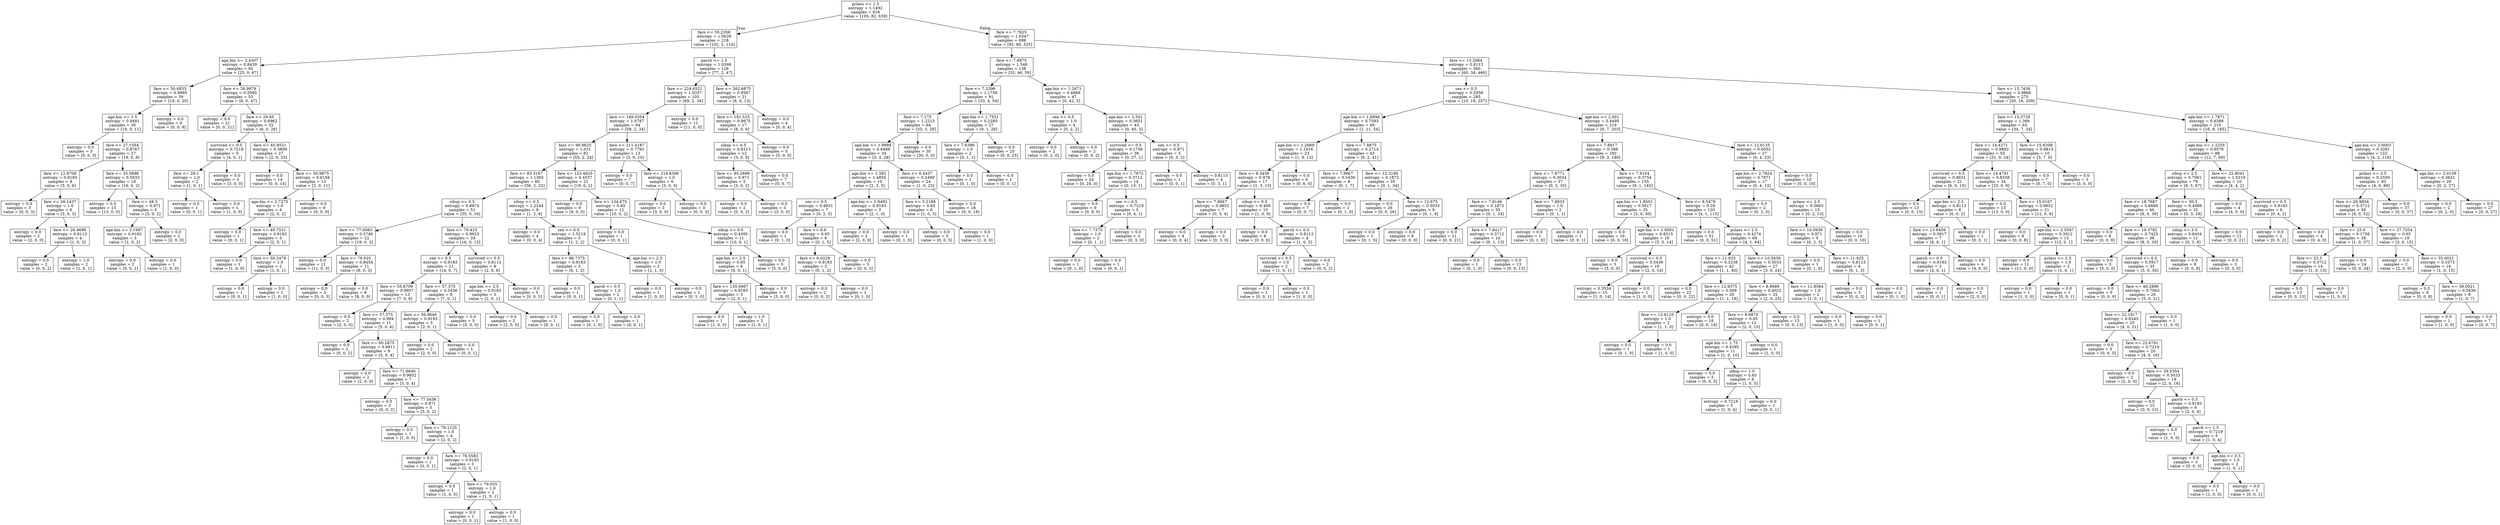 digraph Tree {
node [shape=box] ;
0 [label="pclass <= 1.5\nentropy = 1.1492\nsamples = 916\nvalue = [195, 82, 639]"] ;
1 [label="fare <= 55.2208\nentropy = 1.0639\nsamples = 218\nvalue = [102, 2, 114]"] ;
0 -> 1 [labeldistance=2.5, labelangle=45, headlabel="True"] ;
2 [label="age.bin <= 2.4307\nentropy = 0.8439\nsamples = 92\nvalue = [25, 0, 67]"] ;
1 -> 2 ;
3 [label="fare <= 50.6833\nentropy = 0.9995\nsamples = 39\nvalue = [19, 0, 20]"] ;
2 -> 3 ;
4 [label="age.bin <= 1.5\nentropy = 0.9481\nsamples = 30\nvalue = [19, 0, 11]"] ;
3 -> 4 ;
5 [label="entropy = 0.0\nsamples = 3\nvalue = [0, 0, 3]"] ;
4 -> 5 ;
6 [label="fare <= 27.1354\nentropy = 0.8767\nsamples = 27\nvalue = [19, 0, 8]"] ;
4 -> 6 ;
7 [label="fare <= 12.8708\nentropy = 0.9183\nsamples = 9\nvalue = [3, 0, 6]"] ;
6 -> 7 ;
8 [label="entropy = 0.0\nsamples = 3\nvalue = [0, 0, 3]"] ;
7 -> 8 ;
9 [label="fare <= 26.1437\nentropy = 1.0\nsamples = 6\nvalue = [3, 0, 3]"] ;
7 -> 9 ;
10 [label="entropy = 0.0\nsamples = 2\nvalue = [2, 0, 0]"] ;
9 -> 10 ;
11 [label="fare <= 26.4688\nentropy = 0.8113\nsamples = 4\nvalue = [1, 0, 3]"] ;
9 -> 11 ;
12 [label="entropy = 0.0\nsamples = 2\nvalue = [0, 0, 2]"] ;
11 -> 12 ;
13 [label="entropy = 1.0\nsamples = 2\nvalue = [1, 0, 1]"] ;
11 -> 13 ;
14 [label="fare <= 33.5896\nentropy = 0.5033\nsamples = 18\nvalue = [16, 0, 2]"] ;
6 -> 14 ;
15 [label="entropy = 0.0\nsamples = 13\nvalue = [13, 0, 0]"] ;
14 -> 15 ;
16 [label="fare <= 48.3\nentropy = 0.971\nsamples = 5\nvalue = [3, 0, 2]"] ;
14 -> 16 ;
17 [label="age.bin <= 2.1997\nentropy = 0.9183\nsamples = 3\nvalue = [1, 0, 2]"] ;
16 -> 17 ;
18 [label="entropy = 0.0\nsamples = 2\nvalue = [0, 0, 2]"] ;
17 -> 18 ;
19 [label="entropy = 0.0\nsamples = 1\nvalue = [1, 0, 0]"] ;
17 -> 19 ;
20 [label="entropy = 0.0\nsamples = 2\nvalue = [2, 0, 0]"] ;
16 -> 20 ;
21 [label="entropy = 0.0\nsamples = 9\nvalue = [0, 0, 9]"] ;
3 -> 21 ;
22 [label="fare <= 26.9979\nentropy = 0.5095\nsamples = 53\nvalue = [6, 0, 47]"] ;
2 -> 22 ;
23 [label="entropy = 0.0\nsamples = 21\nvalue = [0, 0, 21]"] ;
22 -> 23 ;
24 [label="fare <= 29.85\nentropy = 0.6962\nsamples = 32\nvalue = [6, 0, 26]"] ;
22 -> 24 ;
25 [label="survived <= 0.5\nentropy = 0.7219\nsamples = 5\nvalue = [4, 0, 1]"] ;
24 -> 25 ;
26 [label="fare <= 29.1\nentropy = 1.0\nsamples = 2\nvalue = [1, 0, 1]"] ;
25 -> 26 ;
27 [label="entropy = 0.0\nsamples = 1\nvalue = [0, 0, 1]"] ;
26 -> 27 ;
28 [label="entropy = 0.0\nsamples = 1\nvalue = [1, 0, 0]"] ;
26 -> 28 ;
29 [label="entropy = 0.0\nsamples = 3\nvalue = [3, 0, 0]"] ;
25 -> 29 ;
30 [label="fare <= 45.9521\nentropy = 0.3809\nsamples = 27\nvalue = [2, 0, 25]"] ;
24 -> 30 ;
31 [label="entropy = 0.0\nsamples = 14\nvalue = [0, 0, 14]"] ;
30 -> 31 ;
32 [label="fare <= 50.9875\nentropy = 0.6194\nsamples = 13\nvalue = [2, 0, 11]"] ;
30 -> 32 ;
33 [label="age.bin <= 2.7275\nentropy = 1.0\nsamples = 4\nvalue = [2, 0, 2]"] ;
32 -> 33 ;
34 [label="entropy = 0.0\nsamples = 1\nvalue = [0, 0, 1]"] ;
33 -> 34 ;
35 [label="fare <= 49.7521\nentropy = 0.9183\nsamples = 3\nvalue = [2, 0, 1]"] ;
33 -> 35 ;
36 [label="entropy = 0.0\nsamples = 1\nvalue = [1, 0, 0]"] ;
35 -> 36 ;
37 [label="fare <= 50.2479\nentropy = 1.0\nsamples = 2\nvalue = [1, 0, 1]"] ;
35 -> 37 ;
38 [label="entropy = 0.0\nsamples = 1\nvalue = [0, 0, 1]"] ;
37 -> 38 ;
39 [label="entropy = 0.0\nsamples = 1\nvalue = [1, 0, 0]"] ;
37 -> 39 ;
40 [label="entropy = 0.0\nsamples = 9\nvalue = [0, 0, 9]"] ;
32 -> 40 ;
41 [label="parch <= 1.5\nentropy = 1.0598\nsamples = 126\nvalue = [77, 2, 47]"] ;
1 -> 41 ;
42 [label="fare <= 224.6521\nentropy = 1.0337\nsamples = 105\nvalue = [69, 2, 34]"] ;
41 -> 42 ;
43 [label="fare <= 149.0354\nentropy = 1.0787\nsamples = 94\nvalue = [58, 2, 34]"] ;
42 -> 43 ;
44 [label="fare <= 99.9625\nentropy = 1.031\nsamples = 81\nvalue = [55, 2, 24]"] ;
43 -> 44 ;
45 [label="fare <= 83.3167\nentropy = 1.1365\nsamples = 60\nvalue = [36, 2, 22]"] ;
44 -> 45 ;
46 [label="sibsp <= 0.5\nentropy = 0.8974\nsamples = 51\nvalue = [35, 0, 16]"] ;
45 -> 46 ;
47 [label="fare <= 77.0083\nentropy = 0.5746\nsamples = 22\nvalue = [19, 0, 3]"] ;
46 -> 47 ;
48 [label="entropy = 0.0\nsamples = 11\nvalue = [11, 0, 0]"] ;
47 -> 48 ;
49 [label="fare <= 79.025\nentropy = 0.8454\nsamples = 11\nvalue = [8, 0, 3]"] ;
47 -> 49 ;
50 [label="entropy = 0.0\nsamples = 3\nvalue = [0, 0, 3]"] ;
49 -> 50 ;
51 [label="entropy = 0.0\nsamples = 8\nvalue = [8, 0, 0]"] ;
49 -> 51 ;
52 [label="fare <= 79.425\nentropy = 0.9923\nsamples = 29\nvalue = [16, 0, 13]"] ;
46 -> 52 ;
53 [label="sex <= 0.5\nentropy = 0.9183\nsamples = 21\nvalue = [14, 0, 7]"] ;
52 -> 53 ;
54 [label="fare <= 55.6709\nentropy = 0.9957\nsamples = 13\nvalue = [7, 0, 6]"] ;
53 -> 54 ;
55 [label="entropy = 0.0\nsamples = 2\nvalue = [2, 0, 0]"] ;
54 -> 55 ;
56 [label="fare <= 57.375\nentropy = 0.994\nsamples = 11\nvalue = [5, 0, 6]"] ;
54 -> 56 ;
57 [label="entropy = 0.0\nsamples = 2\nvalue = [0, 0, 2]"] ;
56 -> 57 ;
58 [label="fare <= 60.2875\nentropy = 0.9911\nsamples = 9\nvalue = [5, 0, 4]"] ;
56 -> 58 ;
59 [label="entropy = 0.0\nsamples = 2\nvalue = [2, 0, 0]"] ;
58 -> 59 ;
60 [label="fare <= 71.6646\nentropy = 0.9852\nsamples = 7\nvalue = [3, 0, 4]"] ;
58 -> 60 ;
61 [label="entropy = 0.0\nsamples = 2\nvalue = [0, 0, 2]"] ;
60 -> 61 ;
62 [label="fare <= 77.3438\nentropy = 0.971\nsamples = 5\nvalue = [3, 0, 2]"] ;
60 -> 62 ;
63 [label="entropy = 0.0\nsamples = 1\nvalue = [1, 0, 0]"] ;
62 -> 63 ;
64 [label="fare <= 78.1125\nentropy = 1.0\nsamples = 4\nvalue = [2, 0, 2]"] ;
62 -> 64 ;
65 [label="entropy = 0.0\nsamples = 1\nvalue = [0, 0, 1]"] ;
64 -> 65 ;
66 [label="fare <= 78.5583\nentropy = 0.9183\nsamples = 3\nvalue = [2, 0, 1]"] ;
64 -> 66 ;
67 [label="entropy = 0.0\nsamples = 1\nvalue = [1, 0, 0]"] ;
66 -> 67 ;
68 [label="fare <= 79.025\nentropy = 1.0\nsamples = 2\nvalue = [1, 0, 1]"] ;
66 -> 68 ;
69 [label="entropy = 0.0\nsamples = 1\nvalue = [0, 0, 1]"] ;
68 -> 69 ;
70 [label="entropy = 0.0\nsamples = 1\nvalue = [1, 0, 0]"] ;
68 -> 70 ;
71 [label="fare <= 57.375\nentropy = 0.5436\nsamples = 8\nvalue = [7, 0, 1]"] ;
53 -> 71 ;
72 [label="fare <= 56.9646\nentropy = 0.9183\nsamples = 3\nvalue = [2, 0, 1]"] ;
71 -> 72 ;
73 [label="entropy = 0.0\nsamples = 2\nvalue = [2, 0, 0]"] ;
72 -> 73 ;
74 [label="entropy = 0.0\nsamples = 1\nvalue = [0, 0, 1]"] ;
72 -> 74 ;
75 [label="entropy = 0.0\nsamples = 5\nvalue = [5, 0, 0]"] ;
71 -> 75 ;
76 [label="survived <= 0.5\nentropy = 0.8113\nsamples = 8\nvalue = [2, 0, 6]"] ;
52 -> 76 ;
77 [label="age.bin <= 2.5\nentropy = 0.9183\nsamples = 3\nvalue = [2, 0, 1]"] ;
76 -> 77 ;
78 [label="entropy = 0.0\nsamples = 2\nvalue = [2, 0, 0]"] ;
77 -> 78 ;
79 [label="entropy = 0.0\nsamples = 1\nvalue = [0, 0, 1]"] ;
77 -> 79 ;
80 [label="entropy = 0.0\nsamples = 5\nvalue = [0, 0, 5]"] ;
76 -> 80 ;
81 [label="sibsp <= 0.5\nentropy = 1.2244\nsamples = 9\nvalue = [1, 2, 6]"] ;
45 -> 81 ;
82 [label="entropy = 0.0\nsamples = 4\nvalue = [0, 0, 4]"] ;
81 -> 82 ;
83 [label="sex <= 0.5\nentropy = 1.5219\nsamples = 5\nvalue = [1, 2, 2]"] ;
81 -> 83 ;
84 [label="fare <= 86.7375\nentropy = 0.9183\nsamples = 3\nvalue = [0, 1, 2]"] ;
83 -> 84 ;
85 [label="entropy = 0.0\nsamples = 1\nvalue = [0, 0, 1]"] ;
84 -> 85 ;
86 [label="parch <= 0.5\nentropy = 1.0\nsamples = 2\nvalue = [0, 1, 1]"] ;
84 -> 86 ;
87 [label="entropy = 0.0\nsamples = 1\nvalue = [0, 1, 0]"] ;
86 -> 87 ;
88 [label="entropy = 0.0\nsamples = 1\nvalue = [0, 0, 1]"] ;
86 -> 88 ;
89 [label="age.bin <= 2.5\nentropy = 1.0\nsamples = 2\nvalue = [1, 1, 0]"] ;
83 -> 89 ;
90 [label="entropy = 0.0\nsamples = 1\nvalue = [1, 0, 0]"] ;
89 -> 90 ;
91 [label="entropy = 0.0\nsamples = 1\nvalue = [0, 1, 0]"] ;
89 -> 91 ;
92 [label="fare <= 123.4625\nentropy = 0.4537\nsamples = 21\nvalue = [19, 0, 2]"] ;
44 -> 92 ;
93 [label="entropy = 0.0\nsamples = 9\nvalue = [9, 0, 0]"] ;
92 -> 93 ;
94 [label="fare <= 134.075\nentropy = 0.65\nsamples = 12\nvalue = [10, 0, 2]"] ;
92 -> 94 ;
95 [label="entropy = 0.0\nsamples = 1\nvalue = [0, 0, 1]"] ;
94 -> 95 ;
96 [label="sibsp <= 0.5\nentropy = 0.4395\nsamples = 11\nvalue = [10, 0, 1]"] ;
94 -> 96 ;
97 [label="age.bin <= 2.5\nentropy = 0.65\nsamples = 6\nvalue = [5, 0, 1]"] ;
96 -> 97 ;
98 [label="fare <= 135.0667\nentropy = 0.9183\nsamples = 3\nvalue = [2, 0, 1]"] ;
97 -> 98 ;
99 [label="entropy = 0.0\nsamples = 1\nvalue = [1, 0, 0]"] ;
98 -> 99 ;
100 [label="entropy = 1.0\nsamples = 2\nvalue = [1, 0, 1]"] ;
98 -> 100 ;
101 [label="entropy = 0.0\nsamples = 3\nvalue = [3, 0, 0]"] ;
97 -> 101 ;
102 [label="entropy = 0.0\nsamples = 5\nvalue = [5, 0, 0]"] ;
96 -> 102 ;
103 [label="fare <= 211.4187\nentropy = 0.7793\nsamples = 13\nvalue = [3, 0, 10]"] ;
43 -> 103 ;
104 [label="entropy = 0.0\nsamples = 7\nvalue = [0, 0, 7]"] ;
103 -> 104 ;
105 [label="fare <= 216.6396\nentropy = 1.0\nsamples = 6\nvalue = [3, 0, 3]"] ;
103 -> 105 ;
106 [label="entropy = 0.0\nsamples = 3\nvalue = [3, 0, 0]"] ;
105 -> 106 ;
107 [label="entropy = 0.0\nsamples = 3\nvalue = [0, 0, 3]"] ;
105 -> 107 ;
108 [label="entropy = 0.0\nsamples = 11\nvalue = [11, 0, 0]"] ;
42 -> 108 ;
109 [label="fare <= 262.6875\nentropy = 0.9587\nsamples = 21\nvalue = [8, 0, 13]"] ;
41 -> 109 ;
110 [label="fare <= 181.525\nentropy = 0.9975\nsamples = 17\nvalue = [8, 0, 9]"] ;
109 -> 110 ;
111 [label="sibsp <= 0.5\nentropy = 0.8113\nsamples = 12\nvalue = [3, 0, 9]"] ;
110 -> 111 ;
112 [label="fare <= 95.2666\nentropy = 0.971\nsamples = 5\nvalue = [3, 0, 2]"] ;
111 -> 112 ;
113 [label="entropy = 0.0\nsamples = 2\nvalue = [0, 0, 2]"] ;
112 -> 113 ;
114 [label="entropy = 0.0\nsamples = 3\nvalue = [3, 0, 0]"] ;
112 -> 114 ;
115 [label="entropy = 0.0\nsamples = 7\nvalue = [0, 0, 7]"] ;
111 -> 115 ;
116 [label="entropy = 0.0\nsamples = 5\nvalue = [5, 0, 0]"] ;
110 -> 116 ;
117 [label="entropy = 0.0\nsamples = 4\nvalue = [0, 0, 4]"] ;
109 -> 117 ;
118 [label="fare <= 7.7625\nentropy = 1.0547\nsamples = 698\nvalue = [93, 80, 525]"] ;
0 -> 118 [labeldistance=2.5, labelangle=-45, headlabel="False"] ;
119 [label="fare <= 7.6875\nentropy = 1.546\nsamples = 138\nvalue = [33, 46, 59]"] ;
118 -> 119 ;
120 [label="fare <= 7.2396\nentropy = 1.1756\nsamples = 91\nvalue = [33, 4, 54]"] ;
119 -> 120 ;
121 [label="fare <= 7.175\nentropy = 1.2215\nsamples = 64\nvalue = [33, 3, 28]"] ;
120 -> 121 ;
122 [label="age.bin <= 1.9994\nentropy = 0.8488\nsamples = 34\nvalue = [3, 3, 28]"] ;
121 -> 122 ;
123 [label="age.bin <= 1.382\nentropy = 1.4855\nsamples = 10\nvalue = [2, 3, 5]"] ;
122 -> 123 ;
124 [label="sex <= 0.5\nentropy = 0.8631\nsamples = 7\nvalue = [0, 2, 5]"] ;
123 -> 124 ;
125 [label="entropy = 0.0\nsamples = 1\nvalue = [0, 1, 0]"] ;
124 -> 125 ;
126 [label="fare <= 6.9\nentropy = 0.65\nsamples = 6\nvalue = [0, 1, 5]"] ;
124 -> 126 ;
127 [label="fare <= 6.6229\nentropy = 0.9183\nsamples = 3\nvalue = [0, 1, 2]"] ;
126 -> 127 ;
128 [label="entropy = 0.0\nsamples = 2\nvalue = [0, 0, 2]"] ;
127 -> 128 ;
129 [label="entropy = 0.0\nsamples = 1\nvalue = [0, 1, 0]"] ;
127 -> 129 ;
130 [label="entropy = 0.0\nsamples = 3\nvalue = [0, 0, 3]"] ;
126 -> 130 ;
131 [label="age.bin <= 1.9492\nentropy = 0.9183\nsamples = 3\nvalue = [2, 1, 0]"] ;
123 -> 131 ;
132 [label="entropy = 0.0\nsamples = 2\nvalue = [2, 0, 0]"] ;
131 -> 132 ;
133 [label="entropy = 0.0\nsamples = 1\nvalue = [0, 1, 0]"] ;
131 -> 133 ;
134 [label="fare <= 6.4437\nentropy = 0.2499\nsamples = 24\nvalue = [1, 0, 23]"] ;
122 -> 134 ;
135 [label="fare <= 3.2188\nentropy = 0.65\nsamples = 6\nvalue = [1, 0, 5]"] ;
134 -> 135 ;
136 [label="entropy = 0.0\nsamples = 5\nvalue = [0, 0, 5]"] ;
135 -> 136 ;
137 [label="entropy = 0.0\nsamples = 1\nvalue = [1, 0, 0]"] ;
135 -> 137 ;
138 [label="entropy = 0.0\nsamples = 18\nvalue = [0, 0, 18]"] ;
134 -> 138 ;
139 [label="entropy = 0.0\nsamples = 30\nvalue = [30, 0, 0]"] ;
121 -> 139 ;
140 [label="age.bin <= 1.7551\nentropy = 0.2285\nsamples = 27\nvalue = [0, 1, 26]"] ;
120 -> 140 ;
141 [label="fare <= 7.6396\nentropy = 1.0\nsamples = 2\nvalue = [0, 1, 1]"] ;
140 -> 141 ;
142 [label="entropy = 0.0\nsamples = 1\nvalue = [0, 1, 0]"] ;
141 -> 142 ;
143 [label="entropy = 0.0\nsamples = 1\nvalue = [0, 0, 1]"] ;
141 -> 143 ;
144 [label="entropy = 0.0\nsamples = 25\nvalue = [0, 0, 25]"] ;
140 -> 144 ;
145 [label="age.bin <= 1.2671\nentropy = 0.4889\nsamples = 47\nvalue = [0, 42, 5]"] ;
119 -> 145 ;
146 [label="sex <= 0.5\nentropy = 1.0\nsamples = 4\nvalue = [0, 2, 2]"] ;
145 -> 146 ;
147 [label="entropy = 0.0\nsamples = 2\nvalue = [0, 2, 0]"] ;
146 -> 147 ;
148 [label="entropy = 0.0\nsamples = 2\nvalue = [0, 0, 2]"] ;
146 -> 148 ;
149 [label="age.bin <= 2.501\nentropy = 0.3651\nsamples = 43\nvalue = [0, 40, 3]"] ;
145 -> 149 ;
150 [label="survived <= 0.5\nentropy = 0.1756\nsamples = 38\nvalue = [0, 37, 1]"] ;
149 -> 150 ;
151 [label="entropy = 0.0\nsamples = 24\nvalue = [0, 24, 0]"] ;
150 -> 151 ;
152 [label="age.bin <= 1.7672\nentropy = 0.3712\nsamples = 14\nvalue = [0, 13, 1]"] ;
150 -> 152 ;
153 [label="entropy = 0.0\nsamples = 9\nvalue = [0, 9, 0]"] ;
152 -> 153 ;
154 [label="sex <= 0.5\nentropy = 0.7219\nsamples = 5\nvalue = [0, 4, 1]"] ;
152 -> 154 ;
155 [label="fare <= 7.7375\nentropy = 1.0\nsamples = 2\nvalue = [0, 1, 1]"] ;
154 -> 155 ;
156 [label="entropy = 0.0\nsamples = 1\nvalue = [0, 1, 0]"] ;
155 -> 156 ;
157 [label="entropy = 0.0\nsamples = 1\nvalue = [0, 0, 1]"] ;
155 -> 157 ;
158 [label="entropy = 0.0\nsamples = 3\nvalue = [0, 3, 0]"] ;
154 -> 158 ;
159 [label="sex <= 0.5\nentropy = 0.971\nsamples = 5\nvalue = [0, 3, 2]"] ;
149 -> 159 ;
160 [label="entropy = 0.0\nsamples = 1\nvalue = [0, 0, 1]"] ;
159 -> 160 ;
161 [label="entropy = 0.8113\nsamples = 4\nvalue = [0, 3, 1]"] ;
159 -> 161 ;
162 [label="fare <= 13.2084\nentropy = 0.8113\nsamples = 560\nvalue = [60, 34, 466]"] ;
118 -> 162 ;
163 [label="sex <= 0.5\nentropy = 0.5558\nsamples = 285\nvalue = [10, 18, 257]"] ;
162 -> 163 ;
164 [label="age.bin <= 1.6894\nentropy = 0.7593\nsamples = 66\nvalue = [1, 11, 54]"] ;
163 -> 164 ;
165 [label="age.bin <= 1.2669\nentropy = 1.1916\nsamples = 23\nvalue = [1, 9, 13]"] ;
164 -> 165 ;
166 [label="fare <= 8.3458\nentropy = 0.978\nsamples = 17\nvalue = [1, 3, 13]"] ;
165 -> 166 ;
167 [label="fare <= 7.8667\nentropy = 0.9852\nsamples = 7\nvalue = [0, 3, 4]"] ;
166 -> 167 ;
168 [label="entropy = 0.0\nsamples = 4\nvalue = [0, 0, 4]"] ;
167 -> 168 ;
169 [label="entropy = 0.0\nsamples = 3\nvalue = [0, 3, 0]"] ;
167 -> 169 ;
170 [label="sibsp <= 0.5\nentropy = 0.469\nsamples = 10\nvalue = [1, 0, 9]"] ;
166 -> 170 ;
171 [label="entropy = 0.0\nsamples = 6\nvalue = [0, 0, 6]"] ;
170 -> 171 ;
172 [label="parch <= 0.5\nentropy = 0.8113\nsamples = 4\nvalue = [1, 0, 3]"] ;
170 -> 172 ;
173 [label="survived <= 0.5\nentropy = 1.0\nsamples = 2\nvalue = [1, 0, 1]"] ;
172 -> 173 ;
174 [label="entropy = 0.0\nsamples = 1\nvalue = [0, 0, 1]"] ;
173 -> 174 ;
175 [label="entropy = 0.0\nsamples = 1\nvalue = [1, 0, 0]"] ;
173 -> 175 ;
176 [label="entropy = 0.0\nsamples = 2\nvalue = [0, 0, 2]"] ;
172 -> 176 ;
177 [label="entropy = 0.0\nsamples = 6\nvalue = [0, 6, 0]"] ;
165 -> 177 ;
178 [label="fare <= 7.8875\nentropy = 0.2714\nsamples = 43\nvalue = [0, 2, 41]"] ;
164 -> 178 ;
179 [label="fare <= 7.8667\nentropy = 0.5436\nsamples = 8\nvalue = [0, 1, 7]"] ;
178 -> 179 ;
180 [label="entropy = 0.0\nsamples = 7\nvalue = [0, 0, 7]"] ;
179 -> 180 ;
181 [label="entropy = 0.0\nsamples = 1\nvalue = [0, 1, 0]"] ;
179 -> 181 ;
182 [label="fare <= 12.3188\nentropy = 0.1872\nsamples = 35\nvalue = [0, 1, 34]"] ;
178 -> 182 ;
183 [label="entropy = 0.0\nsamples = 26\nvalue = [0, 0, 26]"] ;
182 -> 183 ;
184 [label="fare <= 12.675\nentropy = 0.5033\nsamples = 9\nvalue = [0, 1, 8]"] ;
182 -> 184 ;
185 [label="entropy = 0.0\nsamples = 1\nvalue = [0, 1, 0]"] ;
184 -> 185 ;
186 [label="entropy = 0.0\nsamples = 8\nvalue = [0, 0, 8]"] ;
184 -> 186 ;
187 [label="age.bin <= 2.001\nentropy = 0.4495\nsamples = 219\nvalue = [9, 7, 203]"] ;
163 -> 187 ;
188 [label="fare <= 7.8917\nentropy = 0.388\nsamples = 192\nvalue = [9, 3, 180]"] ;
187 -> 188 ;
189 [label="fare <= 7.8771\nentropy = 0.3034\nsamples = 37\nvalue = [0, 2, 35]"] ;
188 -> 189 ;
190 [label="fare <= 7.8146\nentropy = 0.1872\nsamples = 35\nvalue = [0, 1, 34]"] ;
189 -> 190 ;
191 [label="entropy = 0.0\nsamples = 21\nvalue = [0, 0, 21]"] ;
190 -> 191 ;
192 [label="fare <= 7.8417\nentropy = 0.3712\nsamples = 14\nvalue = [0, 1, 13]"] ;
190 -> 192 ;
193 [label="entropy = 0.0\nsamples = 1\nvalue = [0, 1, 0]"] ;
192 -> 193 ;
194 [label="entropy = 0.0\nsamples = 13\nvalue = [0, 0, 13]"] ;
192 -> 194 ;
195 [label="fare <= 7.8833\nentropy = 1.0\nsamples = 2\nvalue = [0, 1, 1]"] ;
189 -> 195 ;
196 [label="entropy = 0.0\nsamples = 1\nvalue = [0, 1, 0]"] ;
195 -> 196 ;
197 [label="entropy = 0.0\nsamples = 1\nvalue = [0, 0, 1]"] ;
195 -> 197 ;
198 [label="fare <= 7.9104\nentropy = 0.3754\nsamples = 155\nvalue = [9, 1, 145]"] ;
188 -> 198 ;
199 [label="age.bin <= 1.8501\nentropy = 0.5917\nsamples = 35\nvalue = [5, 0, 30]"] ;
198 -> 199 ;
200 [label="entropy = 0.0\nsamples = 16\nvalue = [0, 0, 16]"] ;
199 -> 200 ;
201 [label="age.bin <= 1.9501\nentropy = 0.8315\nsamples = 19\nvalue = [5, 0, 14]"] ;
199 -> 201 ;
202 [label="entropy = 0.0\nsamples = 3\nvalue = [3, 0, 0]"] ;
201 -> 202 ;
203 [label="survived <= 0.5\nentropy = 0.5436\nsamples = 16\nvalue = [2, 0, 14]"] ;
201 -> 203 ;
204 [label="entropy = 0.3534\nsamples = 15\nvalue = [1, 0, 14]"] ;
203 -> 204 ;
205 [label="entropy = 0.0\nsamples = 1\nvalue = [1, 0, 0]"] ;
203 -> 205 ;
206 [label="fare <= 8.5479\nentropy = 0.28\nsamples = 120\nvalue = [4, 1, 115]"] ;
198 -> 206 ;
207 [label="entropy = 0.0\nsamples = 51\nvalue = [0, 0, 51]"] ;
206 -> 207 ;
208 [label="pclass <= 2.5\nentropy = 0.4274\nsamples = 69\nvalue = [4, 1, 64]"] ;
206 -> 208 ;
209 [label="fare <= 11.925\nentropy = 0.3238\nsamples = 42\nvalue = [1, 1, 40]"] ;
208 -> 209 ;
210 [label="entropy = 0.0\nsamples = 22\nvalue = [0, 0, 22]"] ;
209 -> 210 ;
211 [label="fare <= 12.9375\nentropy = 0.569\nsamples = 20\nvalue = [1, 1, 18]"] ;
209 -> 211 ;
212 [label="fare <= 12.6125\nentropy = 1.0\nsamples = 2\nvalue = [1, 1, 0]"] ;
211 -> 212 ;
213 [label="entropy = 0.0\nsamples = 1\nvalue = [0, 1, 0]"] ;
212 -> 213 ;
214 [label="entropy = 0.0\nsamples = 1\nvalue = [1, 0, 0]"] ;
212 -> 214 ;
215 [label="entropy = 0.0\nsamples = 18\nvalue = [0, 0, 18]"] ;
211 -> 215 ;
216 [label="fare <= 10.5438\nentropy = 0.5033\nsamples = 27\nvalue = [3, 0, 24]"] ;
208 -> 216 ;
217 [label="fare <= 8.9688\nentropy = 0.4022\nsamples = 25\nvalue = [2, 0, 23]"] ;
216 -> 217 ;
218 [label="fare <= 8.6875\nentropy = 0.65\nsamples = 12\nvalue = [2, 0, 10]"] ;
217 -> 218 ;
219 [label="age.bin <= 1.75\nentropy = 0.4395\nsamples = 11\nvalue = [1, 0, 10]"] ;
218 -> 219 ;
220 [label="entropy = 0.0\nsamples = 5\nvalue = [0, 0, 5]"] ;
219 -> 220 ;
221 [label="sibsp <= 1.0\nentropy = 0.65\nsamples = 6\nvalue = [1, 0, 5]"] ;
219 -> 221 ;
222 [label="entropy = 0.7219\nsamples = 5\nvalue = [1, 0, 4]"] ;
221 -> 222 ;
223 [label="entropy = 0.0\nsamples = 1\nvalue = [0, 0, 1]"] ;
221 -> 223 ;
224 [label="entropy = 0.0\nsamples = 1\nvalue = [1, 0, 0]"] ;
218 -> 224 ;
225 [label="entropy = 0.0\nsamples = 13\nvalue = [0, 0, 13]"] ;
217 -> 225 ;
226 [label="fare <= 11.8584\nentropy = 1.0\nsamples = 2\nvalue = [1, 0, 1]"] ;
216 -> 226 ;
227 [label="entropy = 0.0\nsamples = 1\nvalue = [1, 0, 0]"] ;
226 -> 227 ;
228 [label="entropy = 0.0\nsamples = 1\nvalue = [0, 0, 1]"] ;
226 -> 228 ;
229 [label="fare <= 12.6125\nentropy = 0.6052\nsamples = 27\nvalue = [0, 4, 23]"] ;
187 -> 229 ;
230 [label="age.bin <= 2.7824\nentropy = 0.7871\nsamples = 17\nvalue = [0, 4, 13]"] ;
229 -> 230 ;
231 [label="entropy = 0.0\nsamples = 2\nvalue = [0, 2, 0]"] ;
230 -> 231 ;
232 [label="pclass <= 2.5\nentropy = 0.5665\nsamples = 15\nvalue = [0, 2, 13]"] ;
230 -> 232 ;
233 [label="fare <= 10.0938\nentropy = 0.971\nsamples = 5\nvalue = [0, 2, 3]"] ;
232 -> 233 ;
234 [label="entropy = 0.0\nsamples = 1\nvalue = [0, 1, 0]"] ;
233 -> 234 ;
235 [label="fare <= 11.425\nentropy = 0.8113\nsamples = 4\nvalue = [0, 1, 3]"] ;
233 -> 235 ;
236 [label="entropy = 0.0\nsamples = 3\nvalue = [0, 0, 3]"] ;
235 -> 236 ;
237 [label="entropy = 0.0\nsamples = 1\nvalue = [0, 1, 0]"] ;
235 -> 237 ;
238 [label="entropy = 0.0\nsamples = 10\nvalue = [0, 0, 10]"] ;
232 -> 238 ;
239 [label="entropy = 0.0\nsamples = 10\nvalue = [0, 0, 10]"] ;
229 -> 239 ;
240 [label="fare <= 15.7458\nentropy = 0.9868\nsamples = 275\nvalue = [50, 16, 209]"] ;
162 -> 240 ;
241 [label="fare <= 15.3729\nentropy = 1.366\nsamples = 65\nvalue = [34, 7, 24]"] ;
240 -> 241 ;
242 [label="fare <= 14.4271\nentropy = 0.9883\nsamples = 55\nvalue = [31, 0, 24]"] ;
241 -> 242 ;
243 [label="survived <= 0.5\nentropy = 0.8631\nsamples = 21\nvalue = [6, 0, 15]"] ;
242 -> 243 ;
244 [label="entropy = 0.0\nsamples = 13\nvalue = [0, 0, 13]"] ;
243 -> 244 ;
245 [label="age.bin <= 2.5\nentropy = 0.8113\nsamples = 8\nvalue = [6, 0, 2]"] ;
243 -> 245 ;
246 [label="fare <= 13.6459\nentropy = 0.5917\nsamples = 7\nvalue = [6, 0, 1]"] ;
245 -> 246 ;
247 [label="parch <= 0.5\nentropy = 0.9183\nsamples = 3\nvalue = [2, 0, 1]"] ;
246 -> 247 ;
248 [label="entropy = 0.0\nsamples = 1\nvalue = [0, 0, 1]"] ;
247 -> 248 ;
249 [label="entropy = 0.0\nsamples = 2\nvalue = [2, 0, 0]"] ;
247 -> 249 ;
250 [label="entropy = 0.0\nsamples = 4\nvalue = [4, 0, 0]"] ;
246 -> 250 ;
251 [label="entropy = 0.0\nsamples = 1\nvalue = [0, 0, 1]"] ;
245 -> 251 ;
252 [label="fare <= 14.4791\nentropy = 0.8338\nsamples = 34\nvalue = [25, 0, 9]"] ;
242 -> 252 ;
253 [label="entropy = 0.0\nsamples = 13\nvalue = [13, 0, 0]"] ;
252 -> 253 ;
254 [label="fare <= 15.0167\nentropy = 0.9852\nsamples = 21\nvalue = [12, 0, 9]"] ;
252 -> 254 ;
255 [label="entropy = 0.0\nsamples = 8\nvalue = [0, 0, 8]"] ;
254 -> 255 ;
256 [label="age.bin <= 2.5597\nentropy = 0.3912\nsamples = 13\nvalue = [12, 0, 1]"] ;
254 -> 256 ;
257 [label="entropy = 0.0\nsamples = 11\nvalue = [11, 0, 0]"] ;
256 -> 257 ;
258 [label="pclass <= 2.5\nentropy = 1.0\nsamples = 2\nvalue = [1, 0, 1]"] ;
256 -> 258 ;
259 [label="entropy = 0.0\nsamples = 1\nvalue = [1, 0, 0]"] ;
258 -> 259 ;
260 [label="entropy = 0.0\nsamples = 1\nvalue = [0, 0, 1]"] ;
258 -> 260 ;
261 [label="fare <= 15.6208\nentropy = 0.8813\nsamples = 10\nvalue = [3, 7, 0]"] ;
241 -> 261 ;
262 [label="entropy = 0.0\nsamples = 7\nvalue = [0, 7, 0]"] ;
261 -> 262 ;
263 [label="entropy = 0.0\nsamples = 3\nvalue = [3, 0, 0]"] ;
261 -> 263 ;
264 [label="age.bin <= 1.7871\nentropy = 0.6388\nsamples = 210\nvalue = [16, 9, 185]"] ;
240 -> 264 ;
265 [label="age.bin <= 1.2255\nentropy = 0.9576\nsamples = 88\nvalue = [12, 7, 69]"] ;
264 -> 265 ;
266 [label="sibsp <= 2.5\nentropy = 0.7061\nsamples = 78\nvalue = [8, 3, 67]"] ;
265 -> 266 ;
267 [label="fare <= 18.7687\nentropy = 0.6666\nsamples = 46\nvalue = [8, 0, 38]"] ;
266 -> 267 ;
268 [label="entropy = 0.0\nsamples = 8\nvalue = [0, 0, 8]"] ;
267 -> 268 ;
269 [label="fare <= 19.3792\nentropy = 0.7425\nsamples = 38\nvalue = [8, 0, 30]"] ;
267 -> 269 ;
270 [label="entropy = 0.0\nsamples = 3\nvalue = [3, 0, 0]"] ;
269 -> 270 ;
271 [label="survived <= 0.5\nentropy = 0.5917\nsamples = 35\nvalue = [5, 0, 30]"] ;
269 -> 271 ;
272 [label="entropy = 0.0\nsamples = 9\nvalue = [0, 0, 9]"] ;
271 -> 272 ;
273 [label="fare <= 40.2896\nentropy = 0.7063\nsamples = 26\nvalue = [5, 0, 21]"] ;
271 -> 273 ;
274 [label="fare <= 22.1917\nentropy = 0.6343\nsamples = 25\nvalue = [4, 0, 21]"] ;
273 -> 274 ;
275 [label="entropy = 0.0\nsamples = 5\nvalue = [0, 0, 5]"] ;
274 -> 275 ;
276 [label="fare <= 22.6791\nentropy = 0.7219\nsamples = 20\nvalue = [4, 0, 16]"] ;
274 -> 276 ;
277 [label="entropy = 0.0\nsamples = 2\nvalue = [2, 0, 0]"] ;
276 -> 277 ;
278 [label="fare <= 29.5354\nentropy = 0.5033\nsamples = 18\nvalue = [2, 0, 16]"] ;
276 -> 278 ;
279 [label="entropy = 0.0\nsamples = 12\nvalue = [0, 0, 12]"] ;
278 -> 279 ;
280 [label="parch <= 0.5\nentropy = 0.9183\nsamples = 6\nvalue = [2, 0, 4]"] ;
278 -> 280 ;
281 [label="entropy = 0.0\nsamples = 1\nvalue = [1, 0, 0]"] ;
280 -> 281 ;
282 [label="parch <= 1.5\nentropy = 0.7219\nsamples = 5\nvalue = [1, 0, 4]"] ;
280 -> 282 ;
283 [label="entropy = 0.0\nsamples = 3\nvalue = [0, 0, 3]"] ;
282 -> 283 ;
284 [label="age.bin <= 0.5\nentropy = 1.0\nsamples = 2\nvalue = [1, 0, 1]"] ;
282 -> 284 ;
285 [label="entropy = 0.0\nsamples = 1\nvalue = [1, 0, 0]"] ;
284 -> 285 ;
286 [label="entropy = 0.0\nsamples = 1\nvalue = [0, 0, 1]"] ;
284 -> 286 ;
287 [label="entropy = 0.0\nsamples = 1\nvalue = [1, 0, 0]"] ;
273 -> 287 ;
288 [label="fare <= 30.2\nentropy = 0.4489\nsamples = 32\nvalue = [0, 3, 29]"] ;
266 -> 288 ;
289 [label="sibsp <= 3.5\nentropy = 0.8454\nsamples = 11\nvalue = [0, 3, 8]"] ;
288 -> 289 ;
290 [label="entropy = 0.0\nsamples = 8\nvalue = [0, 0, 8]"] ;
289 -> 290 ;
291 [label="entropy = 0.0\nsamples = 3\nvalue = [0, 3, 0]"] ;
289 -> 291 ;
292 [label="entropy = 0.0\nsamples = 21\nvalue = [0, 0, 21]"] ;
288 -> 292 ;
293 [label="fare <= 22.8041\nentropy = 1.5219\nsamples = 10\nvalue = [4, 4, 2]"] ;
265 -> 293 ;
294 [label="entropy = 0.0\nsamples = 4\nvalue = [4, 0, 0]"] ;
293 -> 294 ;
295 [label="survived <= 0.5\nentropy = 0.9183\nsamples = 6\nvalue = [0, 4, 2]"] ;
293 -> 295 ;
296 [label="entropy = 0.0\nsamples = 2\nvalue = [0, 0, 2]"] ;
295 -> 296 ;
297 [label="entropy = 0.0\nsamples = 4\nvalue = [0, 4, 0]"] ;
295 -> 297 ;
298 [label="age.bin <= 2.0003\nentropy = 0.3281\nsamples = 122\nvalue = [4, 2, 116]"] ;
264 -> 298 ;
299 [label="pclass <= 2.5\nentropy = 0.2559\nsamples = 93\nvalue = [4, 0, 89]"] ;
298 -> 299 ;
300 [label="fare <= 26.9854\nentropy = 0.3712\nsamples = 56\nvalue = [4, 0, 52]"] ;
299 -> 300 ;
301 [label="fare <= 25.0\nentropy = 0.1756\nsamples = 38\nvalue = [1, 0, 37]"] ;
300 -> 301 ;
302 [label="fare <= 23.5\nentropy = 0.3712\nsamples = 14\nvalue = [1, 0, 13]"] ;
301 -> 302 ;
303 [label="entropy = 0.0\nsamples = 13\nvalue = [0, 0, 13]"] ;
302 -> 303 ;
304 [label="entropy = 0.0\nsamples = 1\nvalue = [1, 0, 0]"] ;
302 -> 304 ;
305 [label="entropy = 0.0\nsamples = 24\nvalue = [0, 0, 24]"] ;
301 -> 305 ;
306 [label="fare <= 27.7354\nentropy = 0.65\nsamples = 18\nvalue = [3, 0, 15]"] ;
300 -> 306 ;
307 [label="entropy = 0.0\nsamples = 2\nvalue = [2, 0, 0]"] ;
306 -> 307 ;
308 [label="fare <= 35.0021\nentropy = 0.3373\nsamples = 16\nvalue = [1, 0, 15]"] ;
306 -> 308 ;
309 [label="entropy = 0.0\nsamples = 8\nvalue = [0, 0, 8]"] ;
308 -> 309 ;
310 [label="fare <= 38.0021\nentropy = 0.5436\nsamples = 8\nvalue = [1, 0, 7]"] ;
308 -> 310 ;
311 [label="entropy = 0.0\nsamples = 1\nvalue = [1, 0, 0]"] ;
310 -> 311 ;
312 [label="entropy = 0.0\nsamples = 7\nvalue = [0, 0, 7]"] ;
310 -> 312 ;
313 [label="entropy = 0.0\nsamples = 37\nvalue = [0, 0, 37]"] ;
299 -> 313 ;
314 [label="age.bin <= 2.0139\nentropy = 0.3621\nsamples = 29\nvalue = [0, 2, 27]"] ;
298 -> 314 ;
315 [label="entropy = 0.0\nsamples = 2\nvalue = [0, 2, 0]"] ;
314 -> 315 ;
316 [label="entropy = 0.0\nsamples = 27\nvalue = [0, 0, 27]"] ;
314 -> 316 ;
}